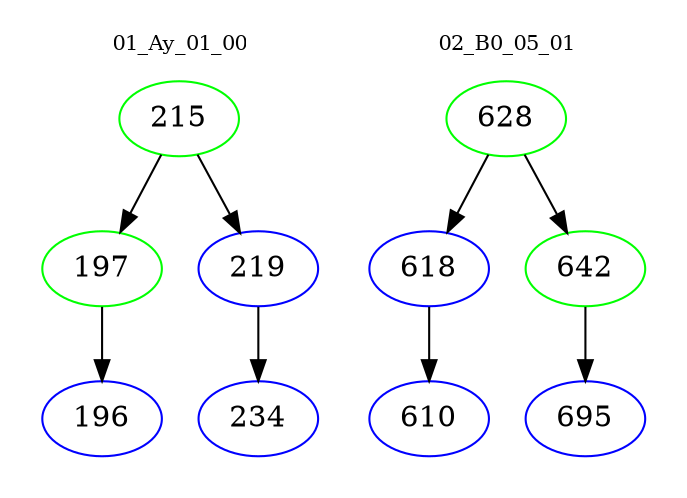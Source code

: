 digraph{
subgraph cluster_0 {
color = white
label = "01_Ay_01_00";
fontsize=10;
T0_215 [label="215", color="green"]
T0_215 -> T0_197 [color="black"]
T0_197 [label="197", color="green"]
T0_197 -> T0_196 [color="black"]
T0_196 [label="196", color="blue"]
T0_215 -> T0_219 [color="black"]
T0_219 [label="219", color="blue"]
T0_219 -> T0_234 [color="black"]
T0_234 [label="234", color="blue"]
}
subgraph cluster_1 {
color = white
label = "02_B0_05_01";
fontsize=10;
T1_628 [label="628", color="green"]
T1_628 -> T1_618 [color="black"]
T1_618 [label="618", color="blue"]
T1_618 -> T1_610 [color="black"]
T1_610 [label="610", color="blue"]
T1_628 -> T1_642 [color="black"]
T1_642 [label="642", color="green"]
T1_642 -> T1_695 [color="black"]
T1_695 [label="695", color="blue"]
}
}
